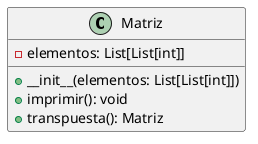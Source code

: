 @startuml

class Matriz {
  - elementos: List[List[int]]
  + __init__(elementos: List[List[int]])
  + imprimir(): void
  + transpuesta(): Matriz
}

@enduml

